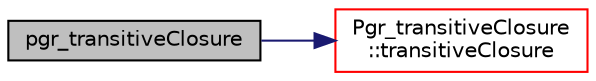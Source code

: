 digraph "pgr_transitiveClosure"
{
  edge [fontname="Helvetica",fontsize="10",labelfontname="Helvetica",labelfontsize="10"];
  node [fontname="Helvetica",fontsize="10",shape=record];
  rankdir="LR";
  Node28 [label="pgr_transitiveClosure",height=0.2,width=0.4,color="black", fillcolor="grey75", style="filled", fontcolor="black"];
  Node28 -> Node29 [color="midnightblue",fontsize="10",style="solid",fontname="Helvetica"];
  Node29 [label="Pgr_transitiveClosure\l::transitiveClosure",height=0.2,width=0.4,color="red", fillcolor="white", style="filled",URL="$classPgr__transitiveClosure.html#a92b9c1c2f17cd5845cb067226edab24e"];
}

